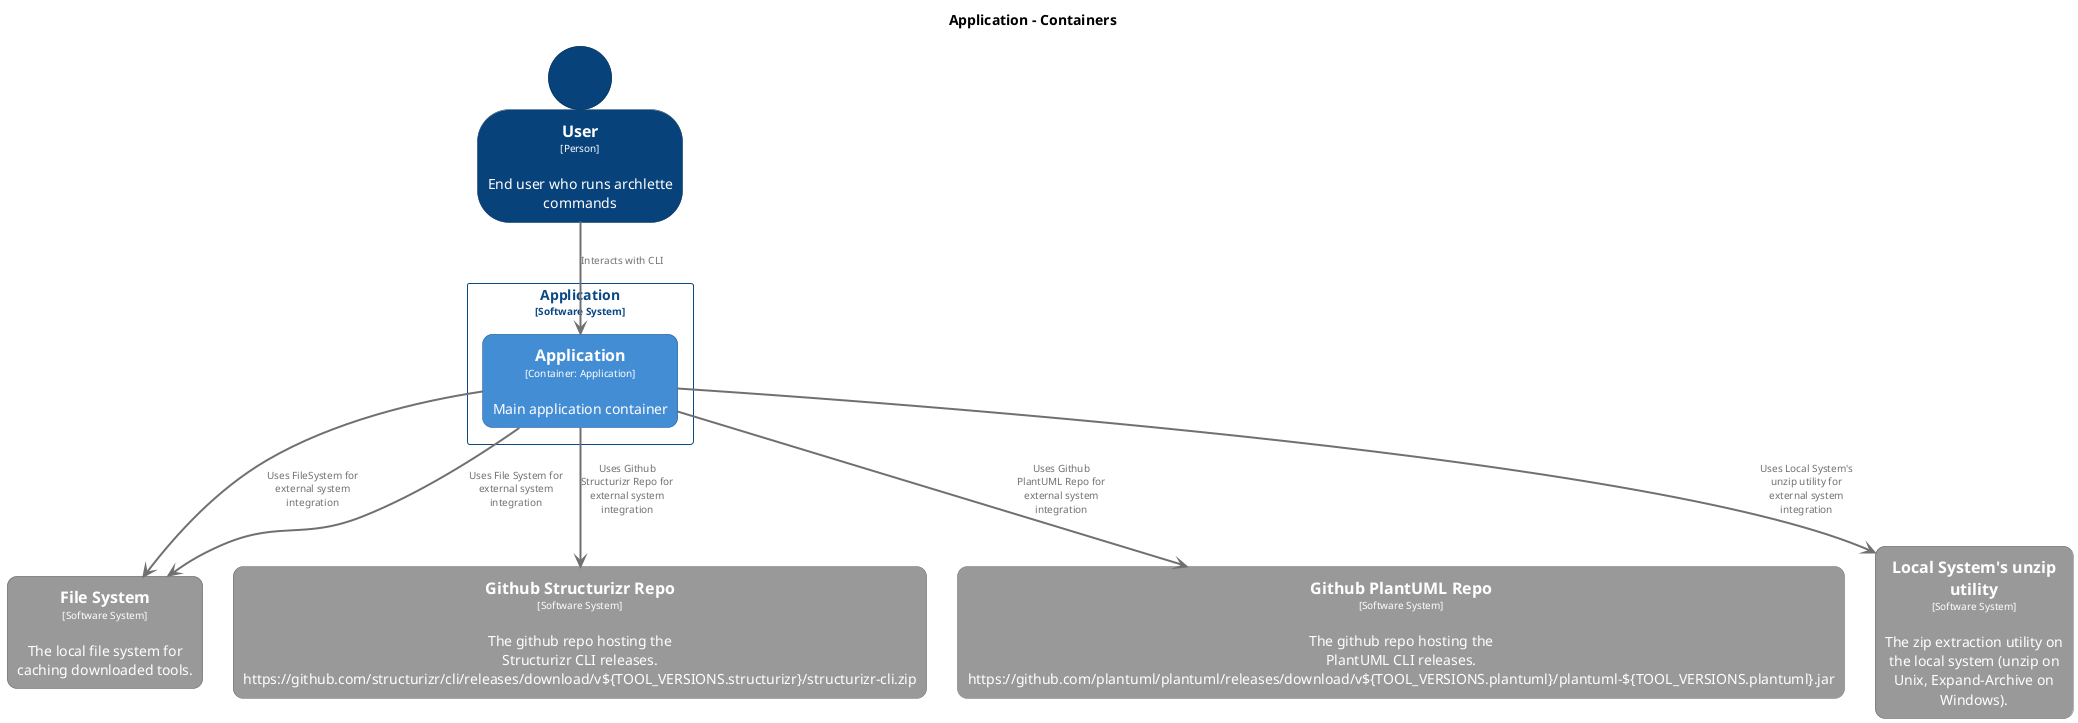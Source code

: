 @startuml
set separator none
title Application - Containers

top to bottom direction
skinparam ranksep 60
skinparam nodesep 30

skinparam {
  arrowFontSize 10
  defaultTextAlignment center
  wrapWidth 200
  maxMessageSize 100
  defaultFontName "Arial"
}

hide stereotype

skinparam rectangle<<Application.Application>> {
  BackgroundColor #438dd5
  FontColor #ffffff
  BorderColor #2e6295
  roundCorner 20
  shadowing false
}
skinparam rectangle<<FileSystem>> {
  BackgroundColor #999999
  FontColor #ffffff
  BorderColor #6b6b6b
  roundCorner 20
  shadowing false
}
skinparam rectangle<<FileSystem>> {
  BackgroundColor #999999
  FontColor #ffffff
  BorderColor #6b6b6b
  roundCorner 20
  shadowing false
}
skinparam rectangle<<GithubPlantUMLRepo>> {
  BackgroundColor #999999
  FontColor #ffffff
  BorderColor #6b6b6b
  roundCorner 20
  shadowing false
}
skinparam rectangle<<GithubStructurizrRepo>> {
  BackgroundColor #999999
  FontColor #ffffff
  BorderColor #6b6b6b
  roundCorner 20
  shadowing false
}
skinparam rectangle<<LocalSystemsunziputility>> {
  BackgroundColor #999999
  FontColor #ffffff
  BorderColor #6b6b6b
  roundCorner 20
  shadowing false
}
skinparam person<<User>> {
  BackgroundColor #08427b
  FontColor #ffffff
  BorderColor #052e56
  shadowing false
}
skinparam rectangle<<Application>> {
  BorderColor #0b4884
  FontColor #0b4884
  shadowing false
}

person "==User\n<size:10>[Person]</size>\n\nEnd user who runs archlette commands" <<User>> as User
rectangle "==FileSystem\n<size:10>[Software System]</size>\n\nFile system for reading and writing files" <<FileSystem>> as FileSystem
rectangle "==Github Structurizr Repo\n<size:10>[Software System]</size>\n\nThe github repo hosting the Structurizr CLI releases. https://github.com/structurizr/cli/releases/download/v${TOOL_VERSIONS.structurizr}/structurizr-cli.zip" <<GithubStructurizrRepo>> as GithubStructurizrRepo
rectangle "==Github PlantUML Repo\n<size:10>[Software System]</size>\n\nThe github repo hosting the PlantUML CLI releases. https://github.com/plantuml/plantuml/releases/download/v${TOOL_VERSIONS.plantuml}/plantuml-${TOOL_VERSIONS.plantuml}.jar" <<GithubPlantUMLRepo>> as GithubPlantUMLRepo
rectangle "==Local System's unzip utility\n<size:10>[Software System]</size>\n\nThe zip extraction utility on the local system (unzip on Unix, Expand-Archive on Windows)." <<LocalSystemsunziputility>> as LocalSystemsunziputility
rectangle "==File System\n<size:10>[Software System]</size>\n\nThe local file system for caching downloaded tools." <<FileSystem>> as FileSystem

rectangle "Application\n<size:10>[Software System]</size>" <<Application>> {
  rectangle "==Application\n<size:10>[Container: Application]</size>\n\nMain application container" <<Application.Application>> as Application.Application
}

User -[#707070,thickness=2]-> Application.Application : "<color:#707070>Interacts with CLI"
Application.Application -[#707070,thickness=2]-> FileSystem : "<color:#707070>Uses FileSystem for external system integration"
Application.Application -[#707070,thickness=2]-> GithubStructurizrRepo : "<color:#707070>Uses Github Structurizr Repo for external system integration"
Application.Application -[#707070,thickness=2]-> GithubPlantUMLRepo : "<color:#707070>Uses Github PlantUML Repo for external system integration"
Application.Application -[#707070,thickness=2]-> LocalSystemsunziputility : "<color:#707070>Uses Local System's unzip utility for external system integration"
Application.Application -[#707070,thickness=2]-> FileSystem : "<color:#707070>Uses File System for external system integration"
@enduml